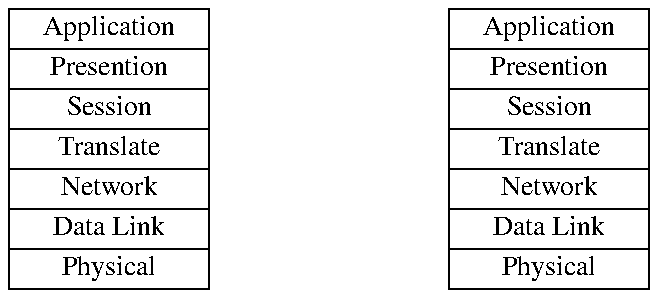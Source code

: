 .PS
boxwid=1;
boxht=0.2;
define osi { [
    box "Application";
	box "Presention" with .nw at 1st box .sw;
 	box "Session" with .nw at 2nd box .sw;
	box "Translate" with .nw at 3rd box .sw;
	box "Network" with .nw at 4th box .sw;
	box "Data Link" with .nw at 5th box .sw;
	box "Physical" with .nw at 6th box .sw;
] }

osi();
move 1.2;
osi();
.PE
